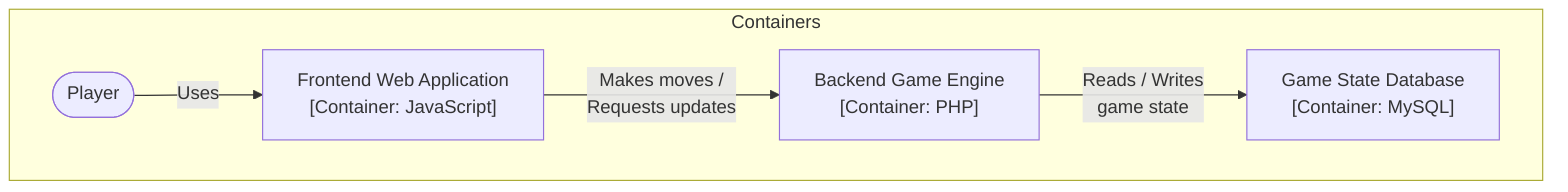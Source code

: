 graph TB
    subgraph Containers
        Player(["Player"])
        WebApp["Frontend Web Application<br/>[Container: JavaScript]"]
        GameEngine["Backend Game Engine<br/>[Container: PHP]"]
        PersistenceSubsystem["Game State Database<br/>[Container: MySQL]"]

        Player -->|"Uses"| WebApp
        WebApp -->|"Makes moves /<br/>Requests updates"| GameEngine
        GameEngine -->|"Reads / Writes<br/>game state"| PersistenceSubsystem
    end